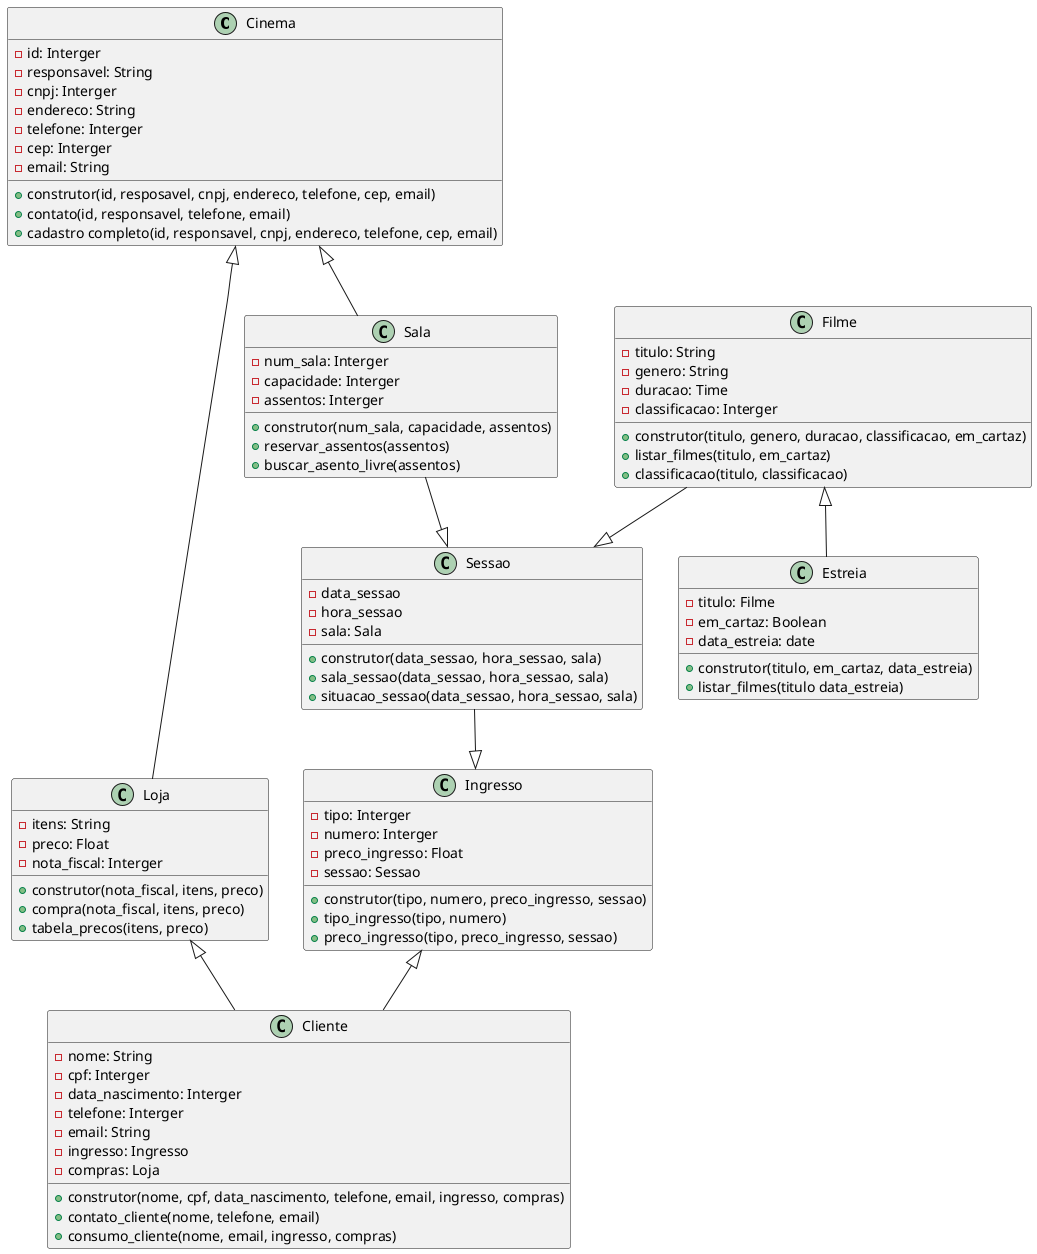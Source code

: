 @startuml Diagrama Herança Cinema - Grupo 1

class Cinema {
    - id: Interger
    - responsavel: String
    - cnpj: Interger 
    - endereco: String
    - telefone: Interger
    - cep: Interger
    - email: String
    + construtor(id, resposavel, cnpj, endereco, telefone, cep, email)
    + contato(id, responsavel, telefone, email)
    + cadastro completo(id, responsavel, cnpj, endereco, telefone, cep, email)
}

class Sala{
    - num_sala: Interger
    - capacidade: Interger
    - assentos: Interger
    + construtor(num_sala, capacidade, assentos)
    + reservar_assentos(assentos)
    + buscar_asento_livre(assentos)
}

class Sessao{
    - data_sessao
    - hora_sessao
    - sala: Sala
    + construtor(data_sessao, hora_sessao, sala)
    + sala_sessao(data_sessao, hora_sessao, sala)
    + situacao_sessao(data_sessao, hora_sessao, sala)      
}

class Loja{
    - itens: String
    - preco: Float
    - nota_fiscal: Interger
    + construtor(nota_fiscal, itens, preco)
    + compra(nota_fiscal, itens, preco)
    + tabela_precos(itens, preco)
}

class Ingresso{
    - tipo: Interger
    - numero: Interger
    - preco_ingresso: Float
    - sessao: Sessao
    + construtor(tipo, numero, preco_ingresso, sessao)
    + tipo_ingresso(tipo, numero)
    + preco_ingresso(tipo, preco_ingresso, sessao)
}

class Cliente{
    - nome: String
    - cpf: Interger
    - data_nascimento: Interger
    - telefone: Interger
    - email: String
    - ingresso: Ingresso
    - compras: Loja
    + construtor(nome, cpf, data_nascimento, telefone, email, ingresso, compras)
    + contato_cliente(nome, telefone, email)
    + consumo_cliente(nome, email, ingresso, compras)    
}

class Filme{
    - titulo: String
    - genero: String
    - duracao: Time
    - classificacao: Interger
    + construtor(titulo, genero, duracao, classificacao, em_cartaz)
    + listar_filmes(titulo, em_cartaz)
    + classificacao(titulo, classificacao)
}

class Estreia {
    - titulo: Filme
    - em_cartaz: Boolean
    - data_estreia: date
    + construtor(titulo, em_cartaz, data_estreia)
    + listar_filmes(titulo data_estreia)
}

Cinema <|-- Sala
Sala --|> Sessao
Filme --|> Sessao
Filme <|-- Estreia
Ingresso <|-- Cliente
Cinema <|-- Loja
Loja <|-- Cliente
Sessao --|> Ingresso
@enduml
